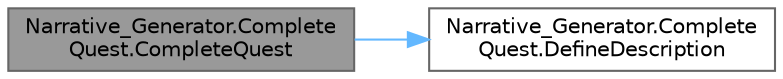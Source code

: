 digraph "Narrative_Generator.CompleteQuest.CompleteQuest"
{
 // LATEX_PDF_SIZE
  bgcolor="transparent";
  edge [fontname=Helvetica,fontsize=10,labelfontname=Helvetica,labelfontsize=10];
  node [fontname=Helvetica,fontsize=10,shape=box,height=0.2,width=0.4];
  rankdir="LR";
  Node1 [label="Narrative_Generator.Complete\lQuest.CompleteQuest",height=0.2,width=0.4,color="gray40", fillcolor="grey60", style="filled", fontcolor="black",tooltip="A constructor based only on the state of the story world."];
  Node1 -> Node2 [color="steelblue1",style="solid"];
  Node2 [label="Narrative_Generator.Complete\lQuest.DefineDescription",height=0.2,width=0.4,color="grey40", fillcolor="white", style="filled",URL="$class_narrative___generator_1_1_complete_quest.html#a1a5746f408c42379d38f4a0bf10b1c36",tooltip="A method that creates a description of the action."];
}
